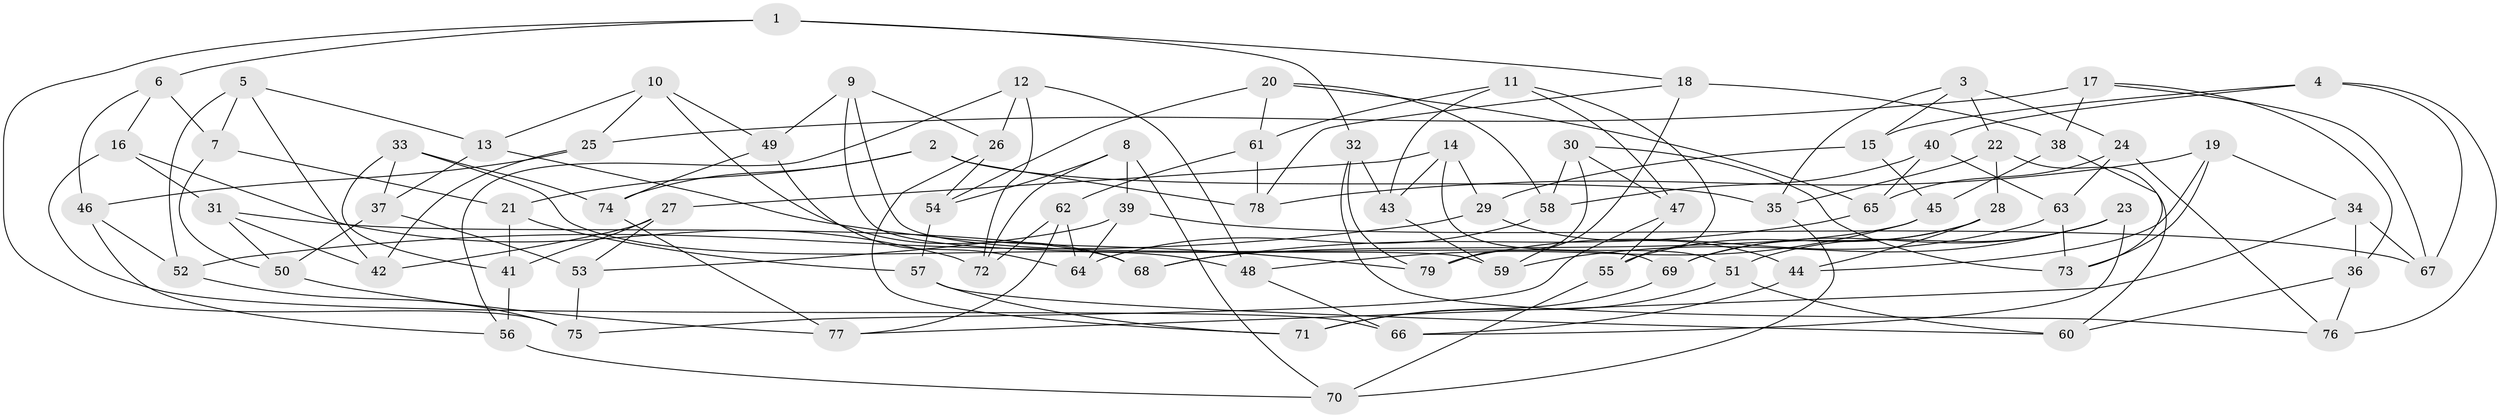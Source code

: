 // Generated by graph-tools (version 1.1) at 2025/16/03/09/25 04:16:15]
// undirected, 79 vertices, 158 edges
graph export_dot {
graph [start="1"]
  node [color=gray90,style=filled];
  1;
  2;
  3;
  4;
  5;
  6;
  7;
  8;
  9;
  10;
  11;
  12;
  13;
  14;
  15;
  16;
  17;
  18;
  19;
  20;
  21;
  22;
  23;
  24;
  25;
  26;
  27;
  28;
  29;
  30;
  31;
  32;
  33;
  34;
  35;
  36;
  37;
  38;
  39;
  40;
  41;
  42;
  43;
  44;
  45;
  46;
  47;
  48;
  49;
  50;
  51;
  52;
  53;
  54;
  55;
  56;
  57;
  58;
  59;
  60;
  61;
  62;
  63;
  64;
  65;
  66;
  67;
  68;
  69;
  70;
  71;
  72;
  73;
  74;
  75;
  76;
  77;
  78;
  79;
  1 -- 75;
  1 -- 32;
  1 -- 6;
  1 -- 18;
  2 -- 35;
  2 -- 74;
  2 -- 78;
  2 -- 21;
  3 -- 24;
  3 -- 22;
  3 -- 35;
  3 -- 15;
  4 -- 67;
  4 -- 15;
  4 -- 40;
  4 -- 76;
  5 -- 42;
  5 -- 52;
  5 -- 7;
  5 -- 13;
  6 -- 16;
  6 -- 7;
  6 -- 46;
  7 -- 21;
  7 -- 50;
  8 -- 39;
  8 -- 54;
  8 -- 72;
  8 -- 70;
  9 -- 26;
  9 -- 49;
  9 -- 69;
  9 -- 59;
  10 -- 49;
  10 -- 25;
  10 -- 13;
  10 -- 68;
  11 -- 55;
  11 -- 43;
  11 -- 47;
  11 -- 61;
  12 -- 48;
  12 -- 72;
  12 -- 26;
  12 -- 56;
  13 -- 79;
  13 -- 37;
  14 -- 27;
  14 -- 51;
  14 -- 43;
  14 -- 29;
  15 -- 45;
  15 -- 29;
  16 -- 31;
  16 -- 66;
  16 -- 72;
  17 -- 67;
  17 -- 25;
  17 -- 36;
  17 -- 38;
  18 -- 38;
  18 -- 59;
  18 -- 78;
  19 -- 44;
  19 -- 78;
  19 -- 34;
  19 -- 73;
  20 -- 58;
  20 -- 61;
  20 -- 54;
  20 -- 65;
  21 -- 57;
  21 -- 41;
  22 -- 28;
  22 -- 60;
  22 -- 35;
  23 -- 59;
  23 -- 51;
  23 -- 66;
  23 -- 69;
  24 -- 63;
  24 -- 76;
  24 -- 65;
  25 -- 42;
  25 -- 46;
  26 -- 71;
  26 -- 54;
  27 -- 41;
  27 -- 42;
  27 -- 53;
  28 -- 55;
  28 -- 44;
  28 -- 69;
  29 -- 44;
  29 -- 52;
  30 -- 58;
  30 -- 79;
  30 -- 47;
  30 -- 73;
  31 -- 68;
  31 -- 50;
  31 -- 42;
  32 -- 79;
  32 -- 43;
  32 -- 76;
  33 -- 48;
  33 -- 37;
  33 -- 41;
  33 -- 74;
  34 -- 36;
  34 -- 77;
  34 -- 67;
  35 -- 70;
  36 -- 60;
  36 -- 76;
  37 -- 53;
  37 -- 50;
  38 -- 45;
  38 -- 73;
  39 -- 67;
  39 -- 53;
  39 -- 64;
  40 -- 58;
  40 -- 65;
  40 -- 63;
  41 -- 56;
  43 -- 59;
  44 -- 66;
  45 -- 68;
  45 -- 48;
  46 -- 56;
  46 -- 52;
  47 -- 75;
  47 -- 55;
  48 -- 66;
  49 -- 74;
  49 -- 64;
  50 -- 77;
  51 -- 71;
  51 -- 60;
  52 -- 75;
  53 -- 75;
  54 -- 57;
  55 -- 70;
  56 -- 70;
  57 -- 60;
  57 -- 71;
  58 -- 64;
  61 -- 78;
  61 -- 62;
  62 -- 64;
  62 -- 72;
  62 -- 77;
  63 -- 73;
  63 -- 79;
  65 -- 68;
  69 -- 71;
  74 -- 77;
}
